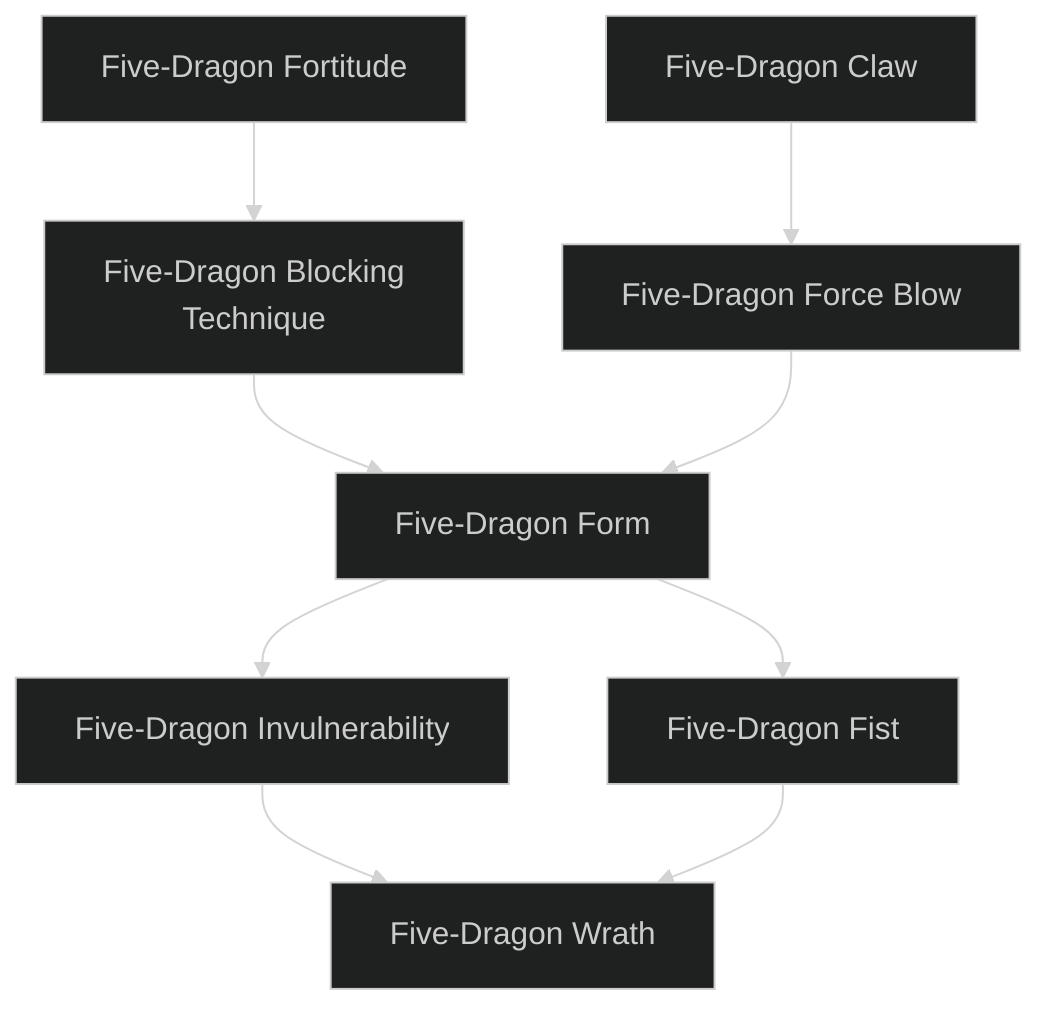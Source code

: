 ---
config:
  theme: dark
---
flowchart TD

    five_dragon_fortitude[Five-Dragon Fortitude]
    click five_dragon_fortitude callback "
        Five-Dragon Fortitude<br>
        <br>
        Cost: 1 mote per 2B or 1L<br>
        Duration: Instant<br>
        Type: Reflexive<br>
        Minimum Martial Arts: 3<br>
        Minimum Essence: 2<br>
        Prerequisite Charms: None<br>
        <br>
        The armored scales of the Elemental Dragons can
        afford great protection to their disciples. The Dragon-
        Blooded using this Charm may invoke the colossal stamina
        of the Dragons and soak the damage from one particular
        attack by paying Essence. Soaking bashing damage costs 1
        mote per two health levels of raw damage reduced. Lethal
        damage costs 1 mote per health level of raw damage. This
        soak is applied before damage is rolled and is compatible
        with the use of armor.
        "

    five_dragon_blocking_technique[Five-Dragon Blocking<br>Technique]
    five_dragon_fortitude --> five_dragon_blocking_technique
    click five_dragon_blocking_technique callback "
        Five-Dragon Blocking Technique<br>
        <br>
        Cost: 4 motes, 1 Willpower<br>
        Duration: One scene<br>
        Type: Simple<br>
        Minimum Martial Arts: 3<br>
        Minimum Essence: 2<br>
        Prerequisite Charms: Five-Dragon Fortitude<br>
        <br>
        The powerful claws of the Elemental Dragons easily
        bat away attacks upon them. This Charm lets a Dragon-Blood
        emulate this ability, boosting parry prowess with a
        weapon or allowing the Exalt to turn attacks aside with his
        bare hands. For the remainder of the scene, the Dragon-Blood
        may add his permanent Essence to all parry rolls,
        even those made with Abilities other than Martial Arts.
        This bonus is applied to parries made with split dice pools
        after the multiple action penalty is applied, and the Charm
        also allows the character to make reflexive parries at his
        permanent Essence if he has no other way to parry an
        attack. If he is unarmed, the character may parry lethal
        damage without a stunt.
        "

    five_dragon_claw[Five-Dragon Claw]
    click five_dragon_claw callback "
        Five-Dragon Claw<br>
        <br>
        Cost: 1 more<br>
        Duration: Instant<br>
        Type: Supplemental<br>
        Minimum Martial Arts: 3<br>
        Minimum Essence: 1<br>
        Prerequisite Charms: None<br>
        <br>
        The power of the Five Elemental Dragons can empower
        a Dragon-Blooded's blows with deadly force. The
        character does lethal rather than bashing damage on an
        unarmed attack.
        "

    five_dragon_force_blow[Five-Dragon Force Blow]
    five_dragon_claw --> five_dragon_force_blow
    click five_dragon_force_blow callback "
        Five-Dragon Force Blow<br>
        <br>
        Cost: 2 motes<br>
        Duration: Instant<br>
        Type: Simple<br>
        Minimum Martial Arts: 3<br>
        Minimum Essence: 2<br>
        Prerequisite Charms: Five-Dragon Claw<br>
        <br>
        The character makes a normal martial arts attack, but
        he does double the normal base damage (extra successes do
        not double). In addition to the normal damage of the
        attack, roll the character's Strengths + Martial Arts in a
        reflexive opposed roll against the targets Strength +
        Resistance. If the character wins, the target is knocked
        down and must spend an action clearing her head and
        getting back to her feet See the knockback and knockdown
        rules on pages 234-235 of the Exalted main rulebook.
        "

    five_dragon_form[Five-Dragon Form]
    five_dragon_blocking_technique --> five_dragon_form
    five_dragon_force_blow --> five_dragon_form
    click five_dragon_form callback "
        Five-Dragon Form<br>
        <br>
        Cost: 5 motes<br>
        Duration: One scene<br>
        Type: Simple<br>
        Minimum Martial Arts: 4<br>
        Minimum Essence: 3<br>
        Prerequisite Charms: Five-Dragon Blocking Technique, Five-Dragon-Force Blow<br>
        <br>
        Once a Dragon-Blooded has mastered the basic of the
        Five-Dragon Path, she may master the physical emulation
        of the Five Dragons. The Dynast tries to take on the aspect
        and attitude of the Elemental Dragons. Her demeanor
        becomes haughty and arrogant, her movements swift,
        graceful and lethal.<br>
        This lethality is exhibited in her combat prowess. For
        the remainder of the scene, the character may do lethal
        damage with her martial arts attacks instead of the normal
        bashing damage, and she may also soak lethal damage with
        her bashing soak. She also adds her permanent Essence to
        her Dexterity or Strength when determining her running
        speed, jumping distance or the amount she can lift or carry.<br>
        Characters cannot use more than one martial arts
        form-type Charm at a time. Using a form-type Charm ends
        the effects of any other form-type Charm the character was
        previously utilizing
        "

    five_dragon_fist[Five-Dragon Fist]
    five_dragon_form --> five_dragon_fist
    click five_dragon_fist callback "
        Five-Dragon Fist<br>
        <br>
        Cost: 6 motes, 1 Willpower, 1 health level<br>
        Duration: Instant<br>
        Type: Simple<br>
        Minimum Martial Arts: 5<br>
        Minimum Essence: 4<br>
        Prerequisite Charms: Five-Dragon Form<br>
        <br>
        With a mighty effort, the martial artist channels some
        of the raw fury of the Five Elemental Dragons. The Dynast
        makes a punch or kick attacking using his Dexterity +
        Martial Arts, as usual. This attack does aggravated dam-
        age. The Five-Dragon Fist cannot be placed in a Combo or
        used by a character wielding a weapon — the energy of the
        Five Elemental Dragons must be channeled purely.
        "

    five_dragon_invulnerability[Five-Dragon Invulnerability]
    five_dragon_form --> five_dragon_invulnerability
    click five_dragon_invulnerability callback "
        Five-Dragon Invulnerability<br>
        <br>
        Cost: 5 motes, 1 Willpower<br>
        Duration: Instant<br>
        Type: Reflexive<br>
        Minimum Martial Arts: 5<br>
        Minimum Essence: 3<br>
        Prerequisite Charms: Five Dragon Form<br>
        <br>
        Invoking this Charm allows the Exalt to completely
        ignore damage from any single non-magical atrack. If the
        attack is made with a weapon of the Five Magical Materials,
        caused by sorcery or boosted with Charms, then the
        character only receives a soak bonus to his lethal and
        bashing soak equal to his permanent Essence.
        "

    five_dragon_wrath[Five-Dragon Wrath]
    five_dragon_invulnerability --> five_dragon_wrath
    five_dragon_fist --> five_dragon_wrath
    click five_dragon_wrath callback "
        Five-Dragon Wrath<br>
        <br>
        Cost: 1 mote per attack, 1 health level<br>
        Duration: Instant<br>
        Type: Extra Action<br>
        Minimum Martial Arts: 5<br>
        Minimum Essence: 4<br>
        Prerequisite Charms: Five-Dragon Invulnerability, Five-Dragon Fist<br>
        <br>
        Suffused with the energy of the Five Elemental Dragons,
        the Exalted explodes into a flurry of action. His hands
        and legs become a blur of motion, and he unleashes an
        unbelievable amount of devastation in the blink of an eye.<br>
        After invoking this Charm, the Dragon Blooded may
        make an extra attack per mote spent, all against a single
        target. All of these attacks are rolled as normal. If the target
        dodges or parries, she makes one roll that is compared to all
        the attacks. The maximum number of extra attacks a
        Dynast can make is equal to his Essence.
        "